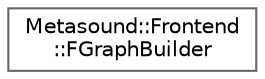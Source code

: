 digraph "Graphical Class Hierarchy"
{
 // INTERACTIVE_SVG=YES
 // LATEX_PDF_SIZE
  bgcolor="transparent";
  edge [fontname=Helvetica,fontsize=10,labelfontname=Helvetica,labelfontsize=10];
  node [fontname=Helvetica,fontsize=10,shape=box,height=0.2,width=0.4];
  rankdir="LR";
  Node0 [id="Node000000",label="Metasound::Frontend\l::FGraphBuilder",height=0.2,width=0.4,color="grey40", fillcolor="white", style="filled",URL="$d4/d26/classMetasound_1_1Frontend_1_1FGraphBuilder.html",tooltip="FGraphBuilder builds a FFrontendGraph from a FMetasoundDocument or FMetasoundFrontendClass."];
}
